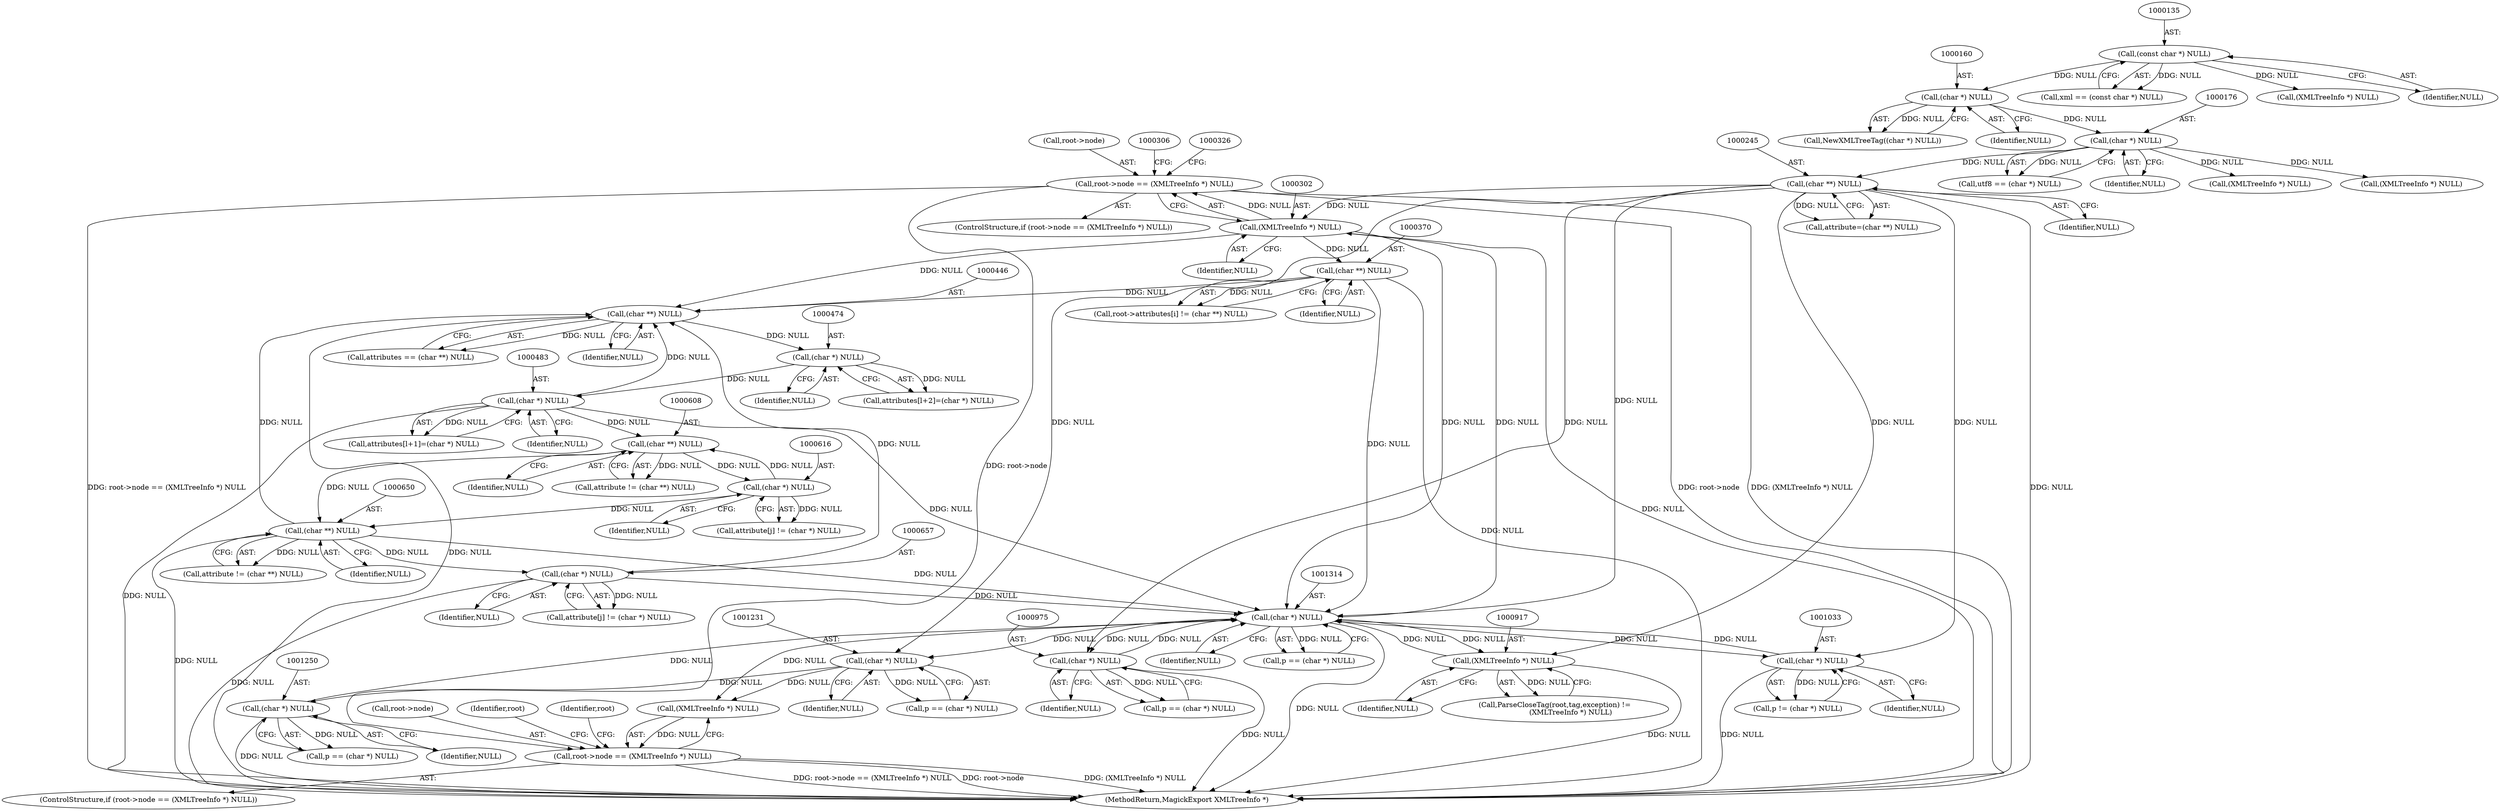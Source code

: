 digraph "0_ImageMagick_fc6080f1321fd21e86ef916195cc110b05d9effb_0@pointer" {
"1000297" [label="(Call,root->node == (XMLTreeInfo *) NULL)"];
"1000301" [label="(Call,(XMLTreeInfo *) NULL)"];
"1001313" [label="(Call,(char *) NULL)"];
"1001249" [label="(Call,(char *) NULL)"];
"1001230" [label="(Call,(char *) NULL)"];
"1000244" [label="(Call,(char **) NULL)"];
"1000175" [label="(Call,(char *) NULL)"];
"1000159" [label="(Call,(char *) NULL)"];
"1000134" [label="(Call,(const char *) NULL)"];
"1000649" [label="(Call,(char **) NULL)"];
"1000615" [label="(Call,(char *) NULL)"];
"1000607" [label="(Call,(char **) NULL)"];
"1000482" [label="(Call,(char *) NULL)"];
"1000473" [label="(Call,(char *) NULL)"];
"1000445" [label="(Call,(char **) NULL)"];
"1000656" [label="(Call,(char *) NULL)"];
"1000369" [label="(Call,(char **) NULL)"];
"1000916" [label="(Call,(XMLTreeInfo *) NULL)"];
"1000974" [label="(Call,(char *) NULL)"];
"1001032" [label="(Call,(char *) NULL)"];
"1001383" [label="(Call,root->node == (XMLTreeInfo *) NULL)"];
"1001232" [label="(Identifier,NULL)"];
"1000611" [label="(Call,attribute[j] != (char *) NULL)"];
"1000656" [label="(Call,(char *) NULL)"];
"1000473" [label="(Call,(char *) NULL)"];
"1000605" [label="(Call,attribute != (char **) NULL)"];
"1000188" [label="(Call,(XMLTreeInfo *) NULL)"];
"1001251" [label="(Identifier,NULL)"];
"1000303" [label="(Identifier,NULL)"];
"1000371" [label="(Identifier,NULL)"];
"1000443" [label="(Call,attributes == (char **) NULL)"];
"1001384" [label="(Call,root->node)"];
"1000369" [label="(Call,(char **) NULL)"];
"1000445" [label="(Call,(char **) NULL)"];
"1001399" [label="(Identifier,root)"];
"1000134" [label="(Call,(const char *) NULL)"];
"1000363" [label="(Call,root->attributes[i] != (char **) NULL)"];
"1001315" [label="(Identifier,NULL)"];
"1000974" [label="(Call,(char *) NULL)"];
"1001032" [label="(Call,(char *) NULL)"];
"1000911" [label="(Call,ParseCloseTag(root,tag,exception) !=\n              (XMLTreeInfo *) NULL)"];
"1001247" [label="(Call,p == (char *) NULL)"];
"1000916" [label="(Call,(XMLTreeInfo *) NULL)"];
"1000132" [label="(Call,xml == (const char *) NULL)"];
"1001383" [label="(Call,root->node == (XMLTreeInfo *) NULL)"];
"1001034" [label="(Identifier,NULL)"];
"1000239" [label="(Call,(XMLTreeInfo *) NULL)"];
"1000151" [label="(Call,(XMLTreeInfo *) NULL)"];
"1001382" [label="(ControlStructure,if (root->node == (XMLTreeInfo *) NULL))"];
"1000658" [label="(Identifier,NULL)"];
"1001313" [label="(Call,(char *) NULL)"];
"1000246" [label="(Identifier,NULL)"];
"1001249" [label="(Call,(char *) NULL)"];
"1000609" [label="(Identifier,NULL)"];
"1000177" [label="(Identifier,NULL)"];
"1000242" [label="(Call,attribute=(char **) NULL)"];
"1000244" [label="(Call,(char **) NULL)"];
"1001387" [label="(Call,(XMLTreeInfo *) NULL)"];
"1001228" [label="(Call,p == (char *) NULL)"];
"1000301" [label="(Call,(XMLTreeInfo *) NULL)"];
"1000158" [label="(Call,NewXMLTreeTag((char *) NULL))"];
"1000617" [label="(Identifier,NULL)"];
"1000482" [label="(Call,(char *) NULL)"];
"1000298" [label="(Call,root->node)"];
"1000447" [label="(Identifier,NULL)"];
"1000484" [label="(Identifier,NULL)"];
"1000918" [label="(Identifier,NULL)"];
"1000652" [label="(Call,attribute[j] != (char *) NULL)"];
"1000607" [label="(Call,(char **) NULL)"];
"1000161" [label="(Identifier,NULL)"];
"1001311" [label="(Call,p == (char *) NULL)"];
"1000296" [label="(ControlStructure,if (root->node == (XMLTreeInfo *) NULL))"];
"1000475" [label="(Identifier,NULL)"];
"1000972" [label="(Call,p == (char *) NULL)"];
"1000976" [label="(Identifier,NULL)"];
"1000467" [label="(Call,attributes[l+2]=(char *) NULL)"];
"1000651" [label="(Identifier,NULL)"];
"1000136" [label="(Identifier,NULL)"];
"1000649" [label="(Call,(char **) NULL)"];
"1000159" [label="(Call,(char *) NULL)"];
"1001393" [label="(Identifier,root)"];
"1001230" [label="(Call,(char *) NULL)"];
"1001437" [label="(MethodReturn,MagickExport XMLTreeInfo *)"];
"1001030" [label="(Call,p != (char *) NULL)"];
"1000615" [label="(Call,(char *) NULL)"];
"1000173" [label="(Call,utf8 == (char *) NULL)"];
"1000476" [label="(Call,attributes[l+1]=(char *) NULL)"];
"1000297" [label="(Call,root->node == (XMLTreeInfo *) NULL)"];
"1000647" [label="(Call,attribute != (char **) NULL)"];
"1000175" [label="(Call,(char *) NULL)"];
"1000297" -> "1000296"  [label="AST: "];
"1000297" -> "1000301"  [label="CFG: "];
"1000298" -> "1000297"  [label="AST: "];
"1000301" -> "1000297"  [label="AST: "];
"1000306" -> "1000297"  [label="CFG: "];
"1000326" -> "1000297"  [label="CFG: "];
"1000297" -> "1001437"  [label="DDG: root->node"];
"1000297" -> "1001437"  [label="DDG: (XMLTreeInfo *) NULL"];
"1000297" -> "1001437"  [label="DDG: root->node == (XMLTreeInfo *) NULL"];
"1000301" -> "1000297"  [label="DDG: NULL"];
"1000297" -> "1001383"  [label="DDG: root->node"];
"1000301" -> "1000303"  [label="CFG: "];
"1000302" -> "1000301"  [label="AST: "];
"1000303" -> "1000301"  [label="AST: "];
"1000301" -> "1001437"  [label="DDG: NULL"];
"1001313" -> "1000301"  [label="DDG: NULL"];
"1000244" -> "1000301"  [label="DDG: NULL"];
"1000301" -> "1000369"  [label="DDG: NULL"];
"1000301" -> "1000445"  [label="DDG: NULL"];
"1000301" -> "1001313"  [label="DDG: NULL"];
"1001313" -> "1001311"  [label="AST: "];
"1001313" -> "1001315"  [label="CFG: "];
"1001314" -> "1001313"  [label="AST: "];
"1001315" -> "1001313"  [label="AST: "];
"1001311" -> "1001313"  [label="CFG: "];
"1001313" -> "1001437"  [label="DDG: NULL"];
"1001313" -> "1000916"  [label="DDG: NULL"];
"1001313" -> "1000974"  [label="DDG: NULL"];
"1001313" -> "1001032"  [label="DDG: NULL"];
"1001313" -> "1001230"  [label="DDG: NULL"];
"1001313" -> "1001311"  [label="DDG: NULL"];
"1001249" -> "1001313"  [label="DDG: NULL"];
"1000649" -> "1001313"  [label="DDG: NULL"];
"1000916" -> "1001313"  [label="DDG: NULL"];
"1000656" -> "1001313"  [label="DDG: NULL"];
"1000974" -> "1001313"  [label="DDG: NULL"];
"1000244" -> "1001313"  [label="DDG: NULL"];
"1001032" -> "1001313"  [label="DDG: NULL"];
"1000369" -> "1001313"  [label="DDG: NULL"];
"1000482" -> "1001313"  [label="DDG: NULL"];
"1001313" -> "1001387"  [label="DDG: NULL"];
"1001249" -> "1001247"  [label="AST: "];
"1001249" -> "1001251"  [label="CFG: "];
"1001250" -> "1001249"  [label="AST: "];
"1001251" -> "1001249"  [label="AST: "];
"1001247" -> "1001249"  [label="CFG: "];
"1001249" -> "1001437"  [label="DDG: NULL"];
"1001249" -> "1001247"  [label="DDG: NULL"];
"1001230" -> "1001249"  [label="DDG: NULL"];
"1001230" -> "1001228"  [label="AST: "];
"1001230" -> "1001232"  [label="CFG: "];
"1001231" -> "1001230"  [label="AST: "];
"1001232" -> "1001230"  [label="AST: "];
"1001228" -> "1001230"  [label="CFG: "];
"1001230" -> "1001228"  [label="DDG: NULL"];
"1000244" -> "1001230"  [label="DDG: NULL"];
"1001230" -> "1001387"  [label="DDG: NULL"];
"1000244" -> "1000242"  [label="AST: "];
"1000244" -> "1000246"  [label="CFG: "];
"1000245" -> "1000244"  [label="AST: "];
"1000246" -> "1000244"  [label="AST: "];
"1000242" -> "1000244"  [label="CFG: "];
"1000244" -> "1001437"  [label="DDG: NULL"];
"1000244" -> "1000242"  [label="DDG: NULL"];
"1000175" -> "1000244"  [label="DDG: NULL"];
"1000244" -> "1000916"  [label="DDG: NULL"];
"1000244" -> "1000974"  [label="DDG: NULL"];
"1000244" -> "1001032"  [label="DDG: NULL"];
"1000175" -> "1000173"  [label="AST: "];
"1000175" -> "1000177"  [label="CFG: "];
"1000176" -> "1000175"  [label="AST: "];
"1000177" -> "1000175"  [label="AST: "];
"1000173" -> "1000175"  [label="CFG: "];
"1000175" -> "1000173"  [label="DDG: NULL"];
"1000159" -> "1000175"  [label="DDG: NULL"];
"1000175" -> "1000188"  [label="DDG: NULL"];
"1000175" -> "1000239"  [label="DDG: NULL"];
"1000159" -> "1000158"  [label="AST: "];
"1000159" -> "1000161"  [label="CFG: "];
"1000160" -> "1000159"  [label="AST: "];
"1000161" -> "1000159"  [label="AST: "];
"1000158" -> "1000159"  [label="CFG: "];
"1000159" -> "1000158"  [label="DDG: NULL"];
"1000134" -> "1000159"  [label="DDG: NULL"];
"1000134" -> "1000132"  [label="AST: "];
"1000134" -> "1000136"  [label="CFG: "];
"1000135" -> "1000134"  [label="AST: "];
"1000136" -> "1000134"  [label="AST: "];
"1000132" -> "1000134"  [label="CFG: "];
"1000134" -> "1000132"  [label="DDG: NULL"];
"1000134" -> "1000151"  [label="DDG: NULL"];
"1000649" -> "1000647"  [label="AST: "];
"1000649" -> "1000651"  [label="CFG: "];
"1000650" -> "1000649"  [label="AST: "];
"1000651" -> "1000649"  [label="AST: "];
"1000647" -> "1000649"  [label="CFG: "];
"1000649" -> "1001437"  [label="DDG: NULL"];
"1000649" -> "1000445"  [label="DDG: NULL"];
"1000649" -> "1000647"  [label="DDG: NULL"];
"1000615" -> "1000649"  [label="DDG: NULL"];
"1000607" -> "1000649"  [label="DDG: NULL"];
"1000649" -> "1000656"  [label="DDG: NULL"];
"1000615" -> "1000611"  [label="AST: "];
"1000615" -> "1000617"  [label="CFG: "];
"1000616" -> "1000615"  [label="AST: "];
"1000617" -> "1000615"  [label="AST: "];
"1000611" -> "1000615"  [label="CFG: "];
"1000615" -> "1000607"  [label="DDG: NULL"];
"1000615" -> "1000611"  [label="DDG: NULL"];
"1000607" -> "1000615"  [label="DDG: NULL"];
"1000607" -> "1000605"  [label="AST: "];
"1000607" -> "1000609"  [label="CFG: "];
"1000608" -> "1000607"  [label="AST: "];
"1000609" -> "1000607"  [label="AST: "];
"1000605" -> "1000607"  [label="CFG: "];
"1000607" -> "1000605"  [label="DDG: NULL"];
"1000482" -> "1000607"  [label="DDG: NULL"];
"1000482" -> "1000476"  [label="AST: "];
"1000482" -> "1000484"  [label="CFG: "];
"1000483" -> "1000482"  [label="AST: "];
"1000484" -> "1000482"  [label="AST: "];
"1000476" -> "1000482"  [label="CFG: "];
"1000482" -> "1001437"  [label="DDG: NULL"];
"1000482" -> "1000445"  [label="DDG: NULL"];
"1000482" -> "1000476"  [label="DDG: NULL"];
"1000473" -> "1000482"  [label="DDG: NULL"];
"1000473" -> "1000467"  [label="AST: "];
"1000473" -> "1000475"  [label="CFG: "];
"1000474" -> "1000473"  [label="AST: "];
"1000475" -> "1000473"  [label="AST: "];
"1000467" -> "1000473"  [label="CFG: "];
"1000473" -> "1000467"  [label="DDG: NULL"];
"1000445" -> "1000473"  [label="DDG: NULL"];
"1000445" -> "1000443"  [label="AST: "];
"1000445" -> "1000447"  [label="CFG: "];
"1000446" -> "1000445"  [label="AST: "];
"1000447" -> "1000445"  [label="AST: "];
"1000443" -> "1000445"  [label="CFG: "];
"1000445" -> "1001437"  [label="DDG: NULL"];
"1000445" -> "1000443"  [label="DDG: NULL"];
"1000656" -> "1000445"  [label="DDG: NULL"];
"1000369" -> "1000445"  [label="DDG: NULL"];
"1000656" -> "1000652"  [label="AST: "];
"1000656" -> "1000658"  [label="CFG: "];
"1000657" -> "1000656"  [label="AST: "];
"1000658" -> "1000656"  [label="AST: "];
"1000652" -> "1000656"  [label="CFG: "];
"1000656" -> "1001437"  [label="DDG: NULL"];
"1000656" -> "1000652"  [label="DDG: NULL"];
"1000369" -> "1000363"  [label="AST: "];
"1000369" -> "1000371"  [label="CFG: "];
"1000370" -> "1000369"  [label="AST: "];
"1000371" -> "1000369"  [label="AST: "];
"1000363" -> "1000369"  [label="CFG: "];
"1000369" -> "1001437"  [label="DDG: NULL"];
"1000369" -> "1000363"  [label="DDG: NULL"];
"1000916" -> "1000911"  [label="AST: "];
"1000916" -> "1000918"  [label="CFG: "];
"1000917" -> "1000916"  [label="AST: "];
"1000918" -> "1000916"  [label="AST: "];
"1000911" -> "1000916"  [label="CFG: "];
"1000916" -> "1001437"  [label="DDG: NULL"];
"1000916" -> "1000911"  [label="DDG: NULL"];
"1000974" -> "1000972"  [label="AST: "];
"1000974" -> "1000976"  [label="CFG: "];
"1000975" -> "1000974"  [label="AST: "];
"1000976" -> "1000974"  [label="AST: "];
"1000972" -> "1000974"  [label="CFG: "];
"1000974" -> "1001437"  [label="DDG: NULL"];
"1000974" -> "1000972"  [label="DDG: NULL"];
"1001032" -> "1001030"  [label="AST: "];
"1001032" -> "1001034"  [label="CFG: "];
"1001033" -> "1001032"  [label="AST: "];
"1001034" -> "1001032"  [label="AST: "];
"1001030" -> "1001032"  [label="CFG: "];
"1001032" -> "1001437"  [label="DDG: NULL"];
"1001032" -> "1001030"  [label="DDG: NULL"];
"1001383" -> "1001382"  [label="AST: "];
"1001383" -> "1001387"  [label="CFG: "];
"1001384" -> "1001383"  [label="AST: "];
"1001387" -> "1001383"  [label="AST: "];
"1001393" -> "1001383"  [label="CFG: "];
"1001399" -> "1001383"  [label="CFG: "];
"1001383" -> "1001437"  [label="DDG: (XMLTreeInfo *) NULL"];
"1001383" -> "1001437"  [label="DDG: root->node == (XMLTreeInfo *) NULL"];
"1001383" -> "1001437"  [label="DDG: root->node"];
"1001387" -> "1001383"  [label="DDG: NULL"];
}
